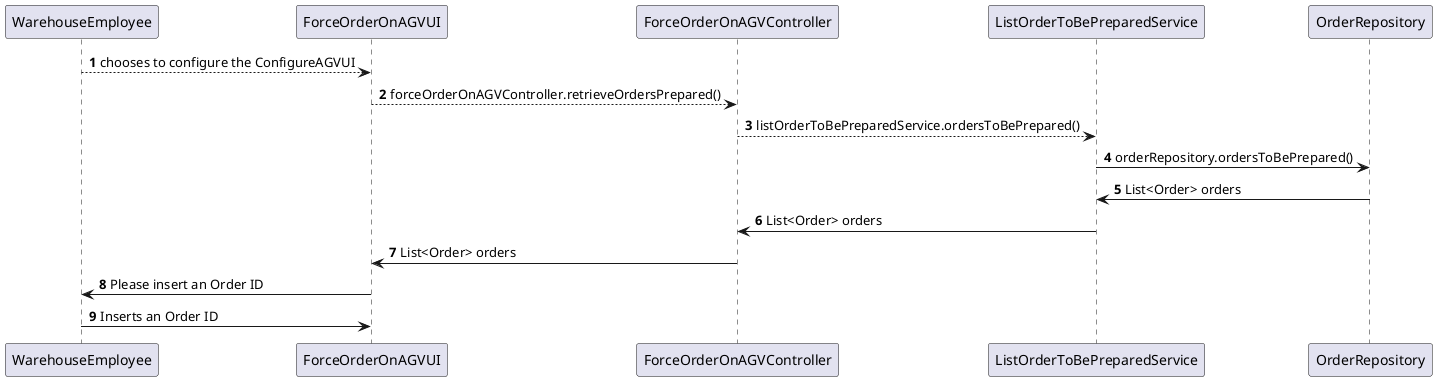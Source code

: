 @startuml

autonumber

WarehouseEmployee --> ForceOrderOnAGVUI : chooses to configure the ConfigureAGVUI
ForceOrderOnAGVUI --> ForceOrderOnAGVController : forceOrderOnAGVController.retrieveOrdersPrepared()
ForceOrderOnAGVController --> ListOrderToBePreparedService : listOrderToBePreparedService.ordersToBePrepared()
ListOrderToBePreparedService -> OrderRepository : orderRepository.ordersToBePrepared()
OrderRepository -> ListOrderToBePreparedService : List<Order> orders
ListOrderToBePreparedService -> ForceOrderOnAGVController : List<Order> orders
ForceOrderOnAGVController -> ForceOrderOnAGVUI : List<Order> orders
ForceOrderOnAGVUI -> WarehouseEmployee : Please insert an Order ID
WarehouseEmployee ->ForceOrderOnAGVUI : Inserts an Order ID

@enduml